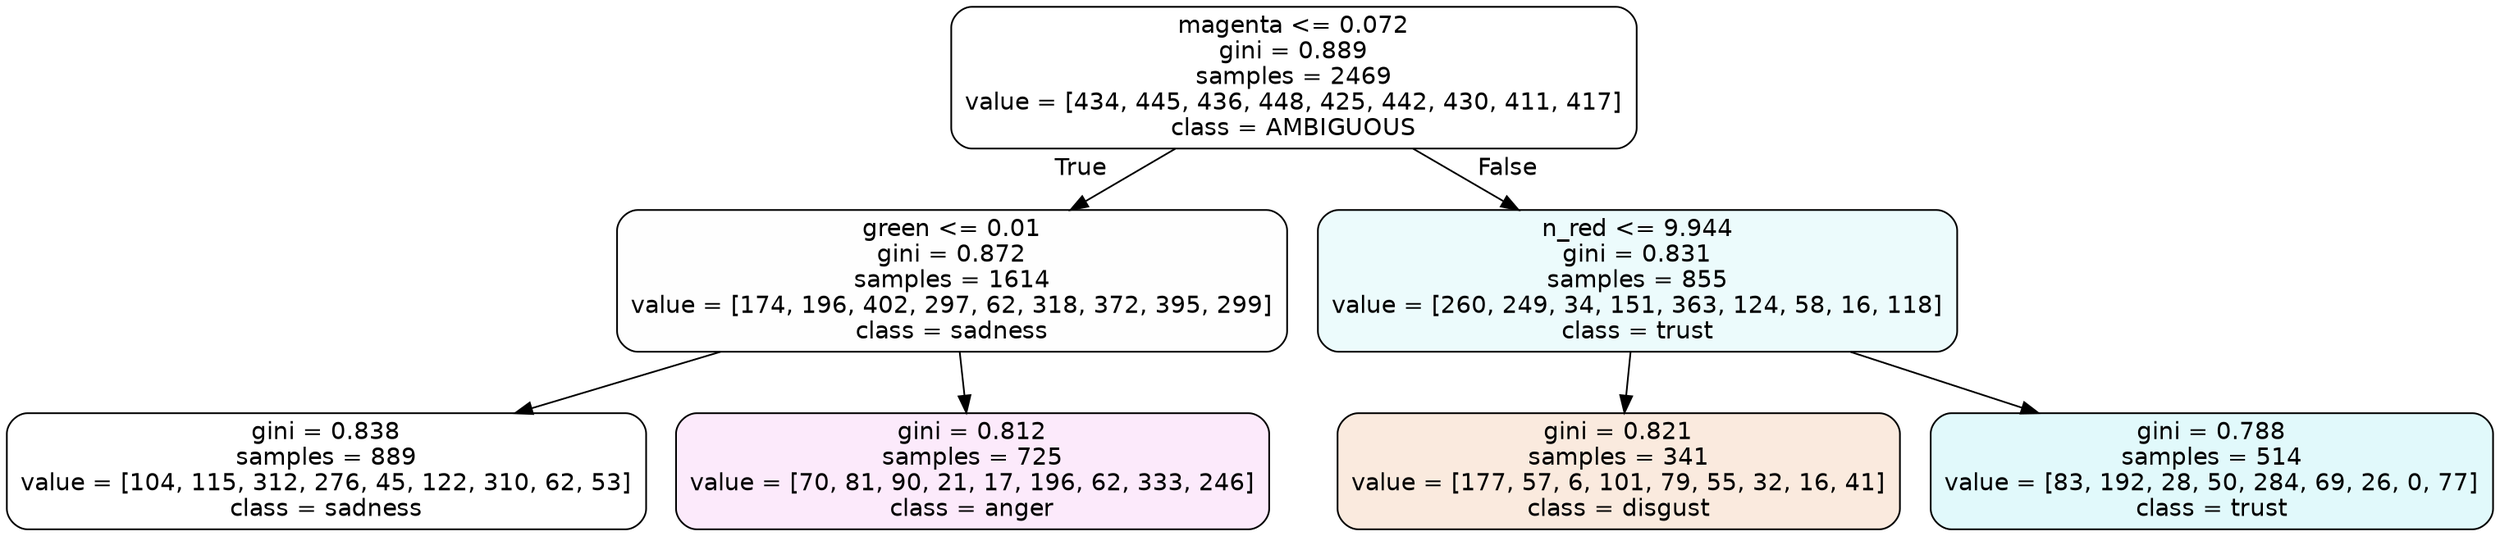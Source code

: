 digraph Tree {
node [shape=box, style="filled, rounded", color="black", fontname=helvetica] ;
edge [fontname=helvetica] ;
0 [label="magenta <= 0.072\ngini = 0.889\nsamples = 2469\nvalue = [434, 445, 436, 448, 425, 442, 430, 411, 417]\nclass = AMBIGUOUS", fillcolor="#39e58100"] ;
1 [label="green <= 0.01\ngini = 0.872\nsamples = 1614\nvalue = [174, 196, 402, 297, 62, 318, 372, 395, 299]\nclass = sadness", fillcolor="#64e53901"] ;
0 -> 1 [labeldistance=2.5, labelangle=45, headlabel="True"] ;
2 [label="gini = 0.838\nsamples = 889\nvalue = [104, 115, 312, 276, 45, 122, 310, 62, 53]\nclass = sadness", fillcolor="#64e53900"] ;
1 -> 2 ;
3 [label="gini = 0.812\nsamples = 725\nvalue = [70, 81, 90, 21, 17, 196, 62, 333, 246]\nclass = anger", fillcolor="#e539d71a"] ;
1 -> 3 ;
4 [label="n_red <= 9.944\ngini = 0.831\nsamples = 855\nvalue = [260, 249, 34, 151, 363, 124, 58, 16, 118]\nclass = trust", fillcolor="#39d7e518"] ;
0 -> 4 [labeldistance=2.5, labelangle=-45, headlabel="False"] ;
5 [label="gini = 0.821\nsamples = 341\nvalue = [177, 57, 6, 101, 79, 55, 32, 16, 41]\nclass = disgust", fillcolor="#e581392a"] ;
4 -> 5 ;
6 [label="gini = 0.788\nsamples = 514\nvalue = [83, 192, 28, 50, 284, 69, 26, 0, 77]\nclass = trust", fillcolor="#39d7e526"] ;
4 -> 6 ;
}